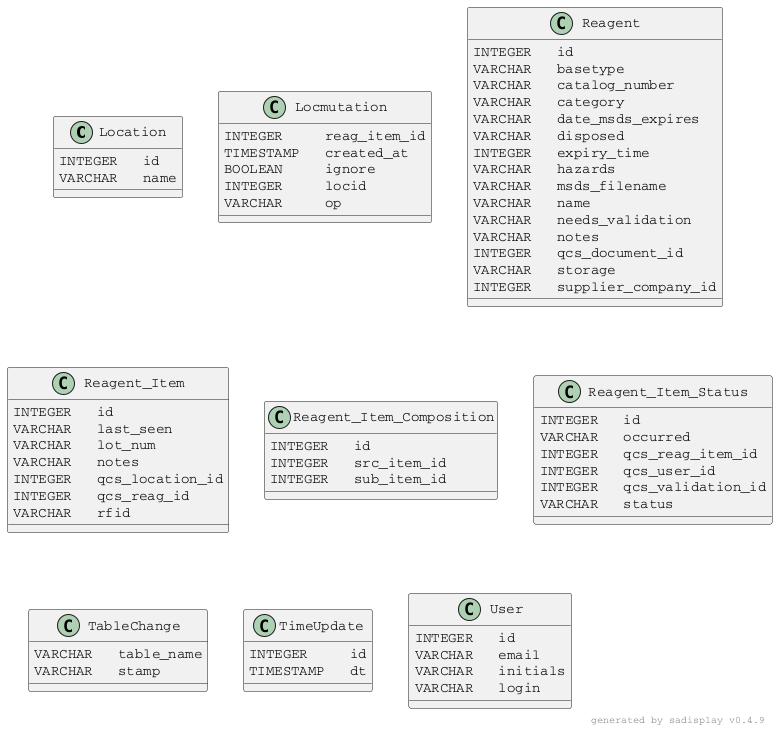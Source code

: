 @startuml

skinparam defaultFontName Courier

Class Location {
    INTEGER ★ id  
    VARCHAR ⚪ name
}

Class Locmutation {
    INTEGER   ★ reag_item_id
    TIMESTAMP ⚪ created_at  
    BOOLEAN   ⚪ ignore      
    INTEGER   ⚪ locid       
    VARCHAR   ⚪ op          
}

Class Reagent {
    INTEGER ★ id                 
    VARCHAR ⚪ basetype           
    VARCHAR ⚪ catalog_number     
    VARCHAR ⚪ category           
    VARCHAR ⚪ date_msds_expires  
    VARCHAR ⚪ disposed           
    INTEGER ⚪ expiry_time        
    VARCHAR ⚪ hazards            
    VARCHAR ⚪ msds_filename      
    VARCHAR ⚪ name               
    VARCHAR ⚪ needs_validation   
    VARCHAR ⚪ notes              
    INTEGER ⚪ qcs_document_id    
    VARCHAR ⚪ storage            
    INTEGER ⚪ supplier_company_id
}

Class Reagent_Item {
    INTEGER ★ id             
    VARCHAR ⚪ last_seen      
    VARCHAR ⚪ lot_num        
    VARCHAR ⚪ notes          
    INTEGER ⚪ qcs_location_id
    INTEGER ⚪ qcs_reag_id    
    VARCHAR ⚪ rfid           
}

Class Reagent_Item_Composition {
    INTEGER ★ id         
    INTEGER ⚪ src_item_id
    INTEGER ⚪ sub_item_id
}

Class Reagent_Item_Status {
    INTEGER ★ id               
    VARCHAR ⚪ occurred         
    INTEGER ⚪ qcs_reag_item_id 
    INTEGER ⚪ qcs_user_id      
    INTEGER ⚪ qcs_validation_id
    VARCHAR ⚪ status           
}

Class TableChange {
    VARCHAR ★ table_name
    VARCHAR ⚪ stamp     
}

Class TimeUpdate {
    INTEGER   ★ id
    TIMESTAMP ⚪ dt
}

Class User {
    INTEGER ★ id      
    VARCHAR ⚪ email   
    VARCHAR ⚪ initials
    VARCHAR ⚪ login   
}

right footer generated by sadisplay v0.4.9

@enduml